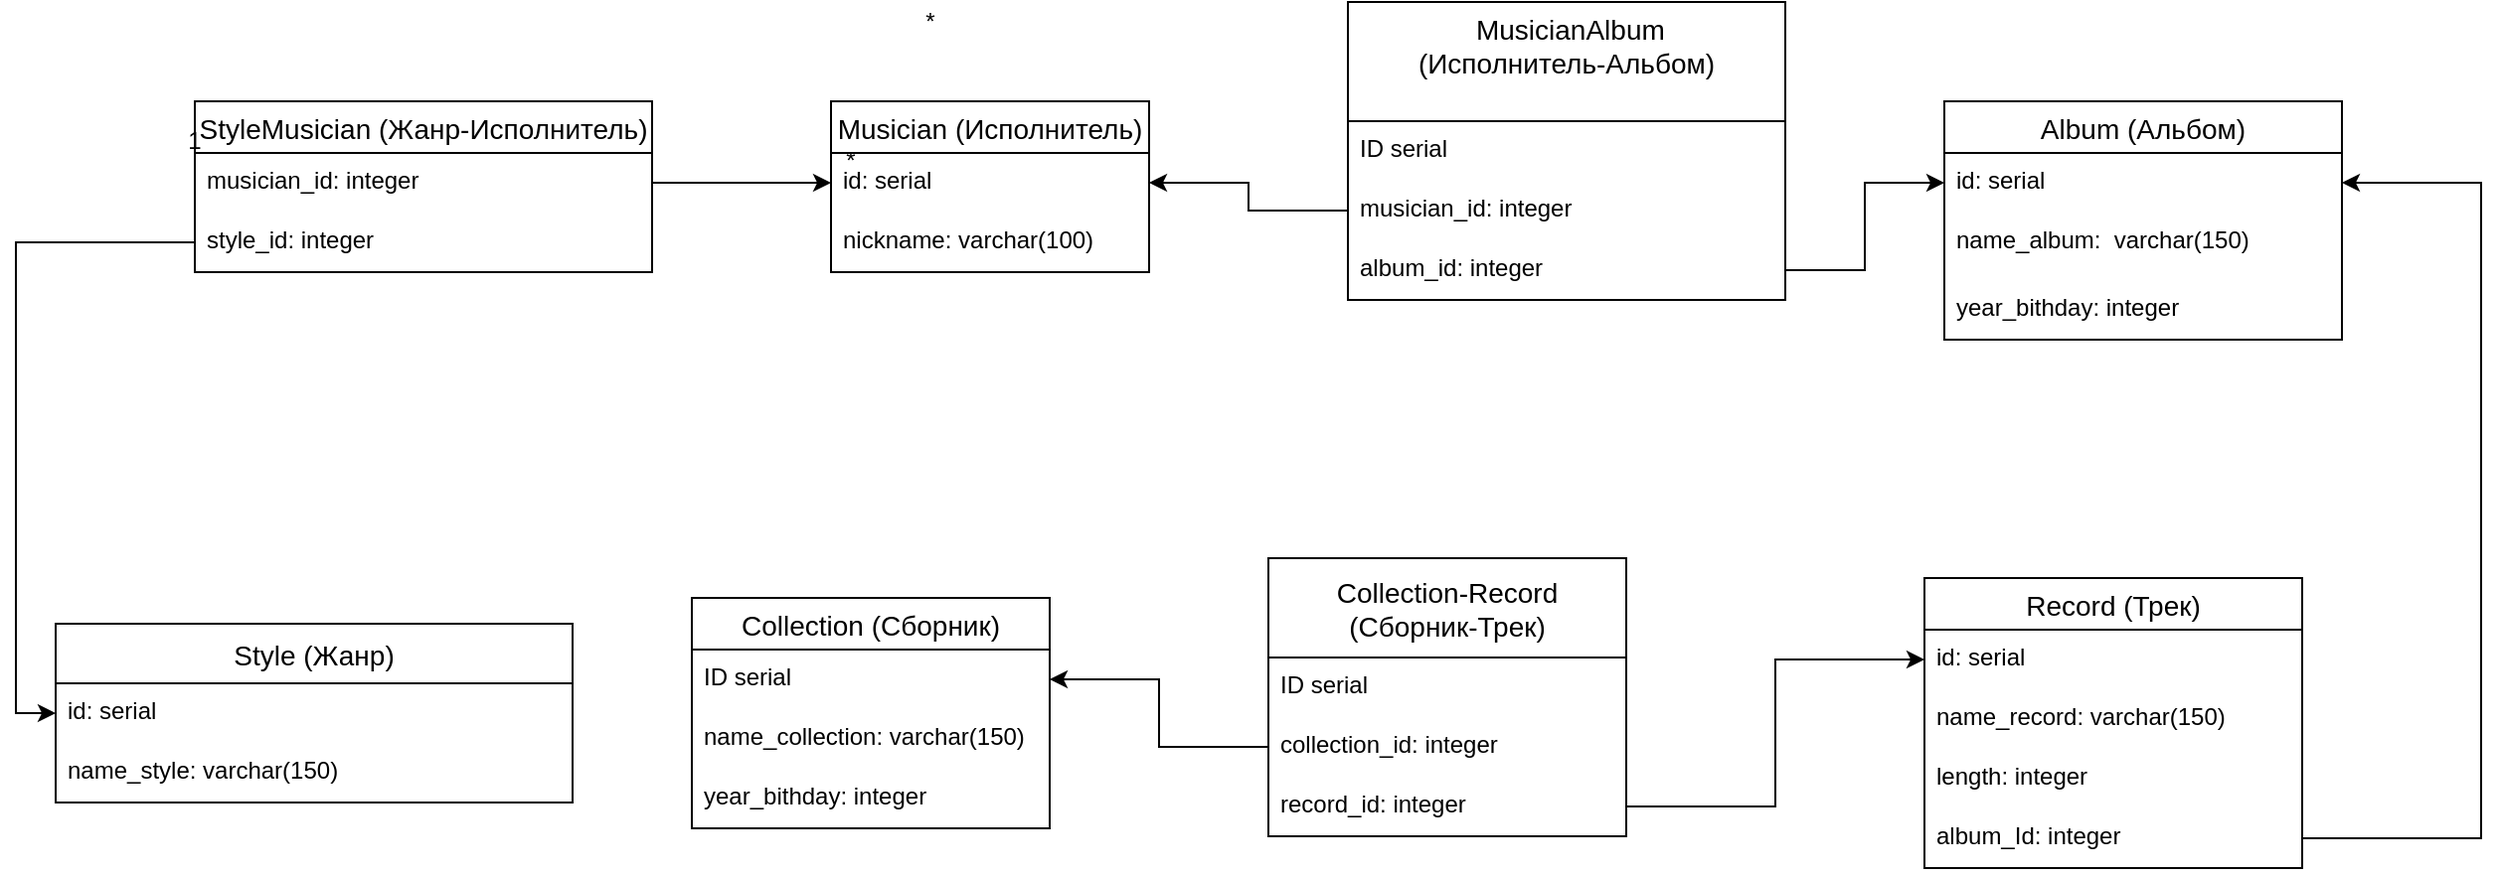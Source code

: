 <mxfile version="14.3.1" type="device"><diagram id="ydDrfEFDqbZu625W7NuJ" name="Page-1"><mxGraphModel dx="1865" dy="523" grid="1" gridSize="10" guides="1" tooltips="1" connect="1" arrows="1" fold="1" page="1" pageScale="1" pageWidth="827" pageHeight="1169" math="0" shadow="0"><root><mxCell id="0"/><mxCell id="1" parent="0"/><mxCell id="9QiM8aNToXFbFdxgOrZh-1" value="Musician (Исполнитель)" style="swimlane;fontStyle=0;childLayout=stackLayout;horizontal=1;startSize=26;horizontalStack=0;resizeParent=1;resizeParentMax=0;resizeLast=0;collapsible=1;marginBottom=0;align=center;fontSize=14;" parent="1" vertex="1"><mxGeometry x="30" y="60" width="160" height="86" as="geometry"/></mxCell><mxCell id="9QiM8aNToXFbFdxgOrZh-2" value="id: serial" style="text;strokeColor=none;fillColor=none;spacingLeft=4;spacingRight=4;overflow=hidden;rotatable=0;points=[[0,0.5],[1,0.5]];portConstraint=eastwest;fontSize=12;" parent="9QiM8aNToXFbFdxgOrZh-1" vertex="1"><mxGeometry y="26" width="160" height="30" as="geometry"/></mxCell><mxCell id="9QiM8aNToXFbFdxgOrZh-3" value="nickname: varchar(100)" style="text;strokeColor=none;fillColor=none;spacingLeft=4;spacingRight=4;overflow=hidden;rotatable=0;points=[[0,0.5],[1,0.5]];portConstraint=eastwest;fontSize=12;" parent="9QiM8aNToXFbFdxgOrZh-1" vertex="1"><mxGeometry y="56" width="160" height="30" as="geometry"/></mxCell><mxCell id="9QiM8aNToXFbFdxgOrZh-5" value="Album (Альбом)" style="swimlane;fontStyle=0;childLayout=stackLayout;horizontal=1;startSize=26;horizontalStack=0;resizeParent=1;resizeParentMax=0;resizeLast=0;collapsible=1;marginBottom=0;align=center;fontSize=14;" parent="1" vertex="1"><mxGeometry x="590" y="60" width="200" height="120" as="geometry"/></mxCell><mxCell id="9QiM8aNToXFbFdxgOrZh-6" value="id: serial" style="text;strokeColor=none;fillColor=none;spacingLeft=4;spacingRight=4;overflow=hidden;rotatable=0;points=[[0,0.5],[1,0.5]];portConstraint=eastwest;fontSize=12;" parent="9QiM8aNToXFbFdxgOrZh-5" vertex="1"><mxGeometry y="26" width="200" height="30" as="geometry"/></mxCell><mxCell id="9QiM8aNToXFbFdxgOrZh-7" value="name_album:  varchar(150)" style="text;strokeColor=none;fillColor=none;spacingLeft=4;spacingRight=4;overflow=hidden;rotatable=0;points=[[0,0.5],[1,0.5]];portConstraint=eastwest;fontSize=12;" parent="9QiM8aNToXFbFdxgOrZh-5" vertex="1"><mxGeometry y="56" width="200" height="34" as="geometry"/></mxCell><mxCell id="9QiM8aNToXFbFdxgOrZh-8" value="year_bithday: integer " style="text;strokeColor=none;fillColor=none;spacingLeft=4;spacingRight=4;overflow=hidden;rotatable=0;points=[[0,0.5],[1,0.5]];portConstraint=eastwest;fontSize=12;" parent="9QiM8aNToXFbFdxgOrZh-5" vertex="1"><mxGeometry y="90" width="200" height="30" as="geometry"/></mxCell><mxCell id="9QiM8aNToXFbFdxgOrZh-9" value="Record (Трек)" style="swimlane;fontStyle=0;childLayout=stackLayout;horizontal=1;startSize=26;horizontalStack=0;resizeParent=1;resizeParentMax=0;resizeLast=0;collapsible=1;marginBottom=0;align=center;fontSize=14;" parent="1" vertex="1"><mxGeometry x="580" y="300" width="190" height="146" as="geometry"><mxRectangle x="120" y="370" width="60" height="26" as="alternateBounds"/></mxGeometry></mxCell><mxCell id="9QiM8aNToXFbFdxgOrZh-10" value="id: serial" style="text;strokeColor=none;fillColor=none;spacingLeft=4;spacingRight=4;overflow=hidden;rotatable=0;points=[[0,0.5],[1,0.5]];portConstraint=eastwest;fontSize=12;" parent="9QiM8aNToXFbFdxgOrZh-9" vertex="1"><mxGeometry y="26" width="190" height="30" as="geometry"/></mxCell><mxCell id="9QiM8aNToXFbFdxgOrZh-11" value="name_record: varchar(150)" style="text;strokeColor=none;fillColor=none;spacingLeft=4;spacingRight=4;overflow=hidden;rotatable=0;points=[[0,0.5],[1,0.5]];portConstraint=eastwest;fontSize=12;" parent="9QiM8aNToXFbFdxgOrZh-9" vertex="1"><mxGeometry y="56" width="190" height="30" as="geometry"/></mxCell><mxCell id="9QiM8aNToXFbFdxgOrZh-12" value="length: integer" style="text;strokeColor=none;fillColor=none;spacingLeft=4;spacingRight=4;overflow=hidden;rotatable=0;points=[[0,0.5],[1,0.5]];portConstraint=eastwest;fontSize=12;" parent="9QiM8aNToXFbFdxgOrZh-9" vertex="1"><mxGeometry y="86" width="190" height="30" as="geometry"/></mxCell><mxCell id="9QiM8aNToXFbFdxgOrZh-20" value="album_Id: integer" style="text;strokeColor=none;fillColor=none;spacingLeft=4;spacingRight=4;overflow=hidden;rotatable=0;points=[[0,0.5],[1,0.5]];portConstraint=eastwest;fontSize=12;" parent="9QiM8aNToXFbFdxgOrZh-9" vertex="1"><mxGeometry y="116" width="190" height="30" as="geometry"/></mxCell><mxCell id="9QiM8aNToXFbFdxgOrZh-13" value="Style (Жанр)" style="swimlane;fontStyle=0;childLayout=stackLayout;horizontal=1;startSize=30;horizontalStack=0;resizeParent=1;resizeParentMax=0;resizeLast=0;collapsible=1;marginBottom=0;align=center;fontSize=14;" parent="1" vertex="1"><mxGeometry x="-360" y="323" width="260" height="90" as="geometry"><mxRectangle x="110" y="210" width="70" height="26" as="alternateBounds"/></mxGeometry></mxCell><mxCell id="9QiM8aNToXFbFdxgOrZh-14" value="id: serial" style="text;strokeColor=none;fillColor=none;spacingLeft=4;spacingRight=4;overflow=hidden;rotatable=0;points=[[0,0.5],[1,0.5]];portConstraint=eastwest;fontSize=12;" parent="9QiM8aNToXFbFdxgOrZh-13" vertex="1"><mxGeometry y="30" width="260" height="30" as="geometry"/></mxCell><mxCell id="9QiM8aNToXFbFdxgOrZh-15" value="name_style: varchar(150) " style="text;strokeColor=none;fillColor=none;spacingLeft=4;spacingRight=4;overflow=hidden;rotatable=0;points=[[0,0.5],[1,0.5]];portConstraint=eastwest;fontSize=12;" parent="9QiM8aNToXFbFdxgOrZh-13" vertex="1"><mxGeometry y="60" width="260" height="30" as="geometry"/></mxCell><mxCell id="9QiM8aNToXFbFdxgOrZh-24" style="edgeStyle=orthogonalEdgeStyle;rounded=0;orthogonalLoop=1;jettySize=auto;html=1;exitX=1;exitY=0.5;exitDx=0;exitDy=0;entryX=1;entryY=0.5;entryDx=0;entryDy=0;" parent="1" source="9QiM8aNToXFbFdxgOrZh-20" target="9QiM8aNToXFbFdxgOrZh-6" edge="1"><mxGeometry relative="1" as="geometry"><mxPoint x="830" y="80" as="targetPoint"/><Array as="points"><mxPoint x="860" y="431"/><mxPoint x="860" y="101"/></Array></mxGeometry></mxCell><mxCell id="sYt1fYwyEgYf2BIkLwCh-1" value="StyleMusician (Жанр-Исполнитель)" style="swimlane;fontStyle=0;childLayout=stackLayout;horizontal=1;startSize=26;horizontalStack=0;resizeParent=1;resizeParentMax=0;resizeLast=0;collapsible=1;marginBottom=0;align=center;fontSize=14;" vertex="1" parent="1"><mxGeometry x="-290" y="60" width="230" height="86" as="geometry"/></mxCell><mxCell id="sYt1fYwyEgYf2BIkLwCh-2" value="musician_id: integer" style="text;strokeColor=none;fillColor=none;spacingLeft=4;spacingRight=4;overflow=hidden;rotatable=0;points=[[0,0.5],[1,0.5]];portConstraint=eastwest;fontSize=12;" vertex="1" parent="sYt1fYwyEgYf2BIkLwCh-1"><mxGeometry y="26" width="230" height="30" as="geometry"/></mxCell><mxCell id="sYt1fYwyEgYf2BIkLwCh-3" value="style_id: integer" style="text;strokeColor=none;fillColor=none;spacingLeft=4;spacingRight=4;overflow=hidden;rotatable=0;points=[[0,0.5],[1,0.5]];portConstraint=eastwest;fontSize=12;" vertex="1" parent="sYt1fYwyEgYf2BIkLwCh-1"><mxGeometry y="56" width="230" height="30" as="geometry"/></mxCell><mxCell id="sYt1fYwyEgYf2BIkLwCh-6" style="edgeStyle=orthogonalEdgeStyle;rounded=0;orthogonalLoop=1;jettySize=auto;html=1;exitX=1;exitY=0.5;exitDx=0;exitDy=0;entryX=0;entryY=0.5;entryDx=0;entryDy=0;" edge="1" parent="1" source="sYt1fYwyEgYf2BIkLwCh-2" target="9QiM8aNToXFbFdxgOrZh-2"><mxGeometry relative="1" as="geometry"/></mxCell><mxCell id="sYt1fYwyEgYf2BIkLwCh-7" value="*" style="text;html=1;strokeColor=none;fillColor=none;align=center;verticalAlign=middle;whiteSpace=wrap;rounded=0;" vertex="1" parent="1"><mxGeometry x="20" y="80" width="40" height="20" as="geometry"/></mxCell><mxCell id="sYt1fYwyEgYf2BIkLwCh-9" style="edgeStyle=orthogonalEdgeStyle;rounded=0;orthogonalLoop=1;jettySize=auto;html=1;exitX=0;exitY=0.5;exitDx=0;exitDy=0;" edge="1" parent="1" source="sYt1fYwyEgYf2BIkLwCh-3"><mxGeometry relative="1" as="geometry"><mxPoint x="-360" y="368" as="targetPoint"/><Array as="points"><mxPoint x="-380" y="131"/><mxPoint x="-380" y="368"/></Array></mxGeometry></mxCell><mxCell id="sYt1fYwyEgYf2BIkLwCh-10" value="*" style="text;html=1;strokeColor=none;fillColor=none;align=center;verticalAlign=middle;whiteSpace=wrap;rounded=0;" vertex="1" parent="1"><mxGeometry x="60" y="10" width="40" height="20" as="geometry"/></mxCell><mxCell id="sYt1fYwyEgYf2BIkLwCh-11" value="1" style="text;html=1;strokeColor=none;fillColor=none;align=center;verticalAlign=middle;whiteSpace=wrap;rounded=0;" vertex="1" parent="1"><mxGeometry x="-310" y="70" width="40" height="20" as="geometry"/></mxCell><mxCell id="sYt1fYwyEgYf2BIkLwCh-12" value=" MusicianAlbum&#10;(Исполнитель-Альбом)&#10;" style="swimlane;fontStyle=0;childLayout=stackLayout;horizontal=1;startSize=60;horizontalStack=0;resizeParent=1;resizeParentMax=0;resizeLast=0;collapsible=1;marginBottom=0;align=center;fontSize=14;" vertex="1" parent="1"><mxGeometry x="290" y="10" width="220" height="150" as="geometry"/></mxCell><mxCell id="sYt1fYwyEgYf2BIkLwCh-13" value="ID serial" style="text;strokeColor=none;fillColor=none;spacingLeft=4;spacingRight=4;overflow=hidden;rotatable=0;points=[[0,0.5],[1,0.5]];portConstraint=eastwest;fontSize=12;" vertex="1" parent="sYt1fYwyEgYf2BIkLwCh-12"><mxGeometry y="60" width="220" height="30" as="geometry"/></mxCell><mxCell id="sYt1fYwyEgYf2BIkLwCh-14" value="musician_id: integer" style="text;strokeColor=none;fillColor=none;spacingLeft=4;spacingRight=4;overflow=hidden;rotatable=0;points=[[0,0.5],[1,0.5]];portConstraint=eastwest;fontSize=12;" vertex="1" parent="sYt1fYwyEgYf2BIkLwCh-12"><mxGeometry y="90" width="220" height="30" as="geometry"/></mxCell><mxCell id="sYt1fYwyEgYf2BIkLwCh-15" value="album_id: integer" style="text;strokeColor=none;fillColor=none;spacingLeft=4;spacingRight=4;overflow=hidden;rotatable=0;points=[[0,0.5],[1,0.5]];portConstraint=eastwest;fontSize=12;" vertex="1" parent="sYt1fYwyEgYf2BIkLwCh-12"><mxGeometry y="120" width="220" height="30" as="geometry"/></mxCell><mxCell id="sYt1fYwyEgYf2BIkLwCh-16" style="edgeStyle=orthogonalEdgeStyle;rounded=0;orthogonalLoop=1;jettySize=auto;html=1;exitX=0;exitY=0.5;exitDx=0;exitDy=0;entryX=1;entryY=0.5;entryDx=0;entryDy=0;" edge="1" parent="1" source="sYt1fYwyEgYf2BIkLwCh-14" target="9QiM8aNToXFbFdxgOrZh-2"><mxGeometry relative="1" as="geometry"/></mxCell><mxCell id="sYt1fYwyEgYf2BIkLwCh-17" style="edgeStyle=orthogonalEdgeStyle;rounded=0;orthogonalLoop=1;jettySize=auto;html=1;exitX=1;exitY=0.5;exitDx=0;exitDy=0;entryX=0;entryY=0.5;entryDx=0;entryDy=0;" edge="1" parent="1" source="sYt1fYwyEgYf2BIkLwCh-15" target="9QiM8aNToXFbFdxgOrZh-6"><mxGeometry relative="1" as="geometry"/></mxCell><mxCell id="sYt1fYwyEgYf2BIkLwCh-18" value="Сollection (Сборник)" style="swimlane;fontStyle=0;childLayout=stackLayout;horizontal=1;startSize=26;horizontalStack=0;resizeParent=1;resizeParentMax=0;resizeLast=0;collapsible=1;marginBottom=0;align=center;fontSize=14;" vertex="1" parent="1"><mxGeometry x="-40" y="310" width="180" height="116" as="geometry"/></mxCell><mxCell id="sYt1fYwyEgYf2BIkLwCh-19" value="ID serial" style="text;strokeColor=none;fillColor=none;spacingLeft=4;spacingRight=4;overflow=hidden;rotatable=0;points=[[0,0.5],[1,0.5]];portConstraint=eastwest;fontSize=12;" vertex="1" parent="sYt1fYwyEgYf2BIkLwCh-18"><mxGeometry y="26" width="180" height="30" as="geometry"/></mxCell><mxCell id="sYt1fYwyEgYf2BIkLwCh-20" value="name_collection: varchar(150)" style="text;strokeColor=none;fillColor=none;spacingLeft=4;spacingRight=4;overflow=hidden;rotatable=0;points=[[0,0.5],[1,0.5]];portConstraint=eastwest;fontSize=12;" vertex="1" parent="sYt1fYwyEgYf2BIkLwCh-18"><mxGeometry y="56" width="180" height="30" as="geometry"/></mxCell><mxCell id="sYt1fYwyEgYf2BIkLwCh-21" value="year_bithday: integer" style="text;strokeColor=none;fillColor=none;spacingLeft=4;spacingRight=4;overflow=hidden;rotatable=0;points=[[0,0.5],[1,0.5]];portConstraint=eastwest;fontSize=12;" vertex="1" parent="sYt1fYwyEgYf2BIkLwCh-18"><mxGeometry y="86" width="180" height="30" as="geometry"/></mxCell><mxCell id="sYt1fYwyEgYf2BIkLwCh-22" value="Сollection-Record &#10;(Сборник-Трек)" style="swimlane;fontStyle=0;childLayout=stackLayout;horizontal=1;startSize=50;horizontalStack=0;resizeParent=1;resizeParentMax=0;resizeLast=0;collapsible=1;marginBottom=0;align=center;fontSize=14;" vertex="1" parent="1"><mxGeometry x="250" y="290" width="180" height="140" as="geometry"/></mxCell><mxCell id="sYt1fYwyEgYf2BIkLwCh-23" value="ID serial" style="text;strokeColor=none;fillColor=none;spacingLeft=4;spacingRight=4;overflow=hidden;rotatable=0;points=[[0,0.5],[1,0.5]];portConstraint=eastwest;fontSize=12;" vertex="1" parent="sYt1fYwyEgYf2BIkLwCh-22"><mxGeometry y="50" width="180" height="30" as="geometry"/></mxCell><mxCell id="sYt1fYwyEgYf2BIkLwCh-24" value="collection_id: integer " style="text;strokeColor=none;fillColor=none;spacingLeft=4;spacingRight=4;overflow=hidden;rotatable=0;points=[[0,0.5],[1,0.5]];portConstraint=eastwest;fontSize=12;" vertex="1" parent="sYt1fYwyEgYf2BIkLwCh-22"><mxGeometry y="80" width="180" height="30" as="geometry"/></mxCell><mxCell id="sYt1fYwyEgYf2BIkLwCh-25" value="record_id: integer" style="text;strokeColor=none;fillColor=none;spacingLeft=4;spacingRight=4;overflow=hidden;rotatable=0;points=[[0,0.5],[1,0.5]];portConstraint=eastwest;fontSize=12;" vertex="1" parent="sYt1fYwyEgYf2BIkLwCh-22"><mxGeometry y="110" width="180" height="30" as="geometry"/></mxCell><mxCell id="sYt1fYwyEgYf2BIkLwCh-26" style="edgeStyle=orthogonalEdgeStyle;rounded=0;orthogonalLoop=1;jettySize=auto;html=1;exitX=0;exitY=0.5;exitDx=0;exitDy=0;entryX=1;entryY=0.5;entryDx=0;entryDy=0;" edge="1" parent="1" source="sYt1fYwyEgYf2BIkLwCh-24" target="sYt1fYwyEgYf2BIkLwCh-19"><mxGeometry relative="1" as="geometry"/></mxCell><mxCell id="sYt1fYwyEgYf2BIkLwCh-27" style="edgeStyle=orthogonalEdgeStyle;rounded=0;orthogonalLoop=1;jettySize=auto;html=1;exitX=1;exitY=0.5;exitDx=0;exitDy=0;entryX=0;entryY=0.5;entryDx=0;entryDy=0;" edge="1" parent="1" source="sYt1fYwyEgYf2BIkLwCh-25" target="9QiM8aNToXFbFdxgOrZh-10"><mxGeometry relative="1" as="geometry"/></mxCell></root></mxGraphModel></diagram></mxfile>